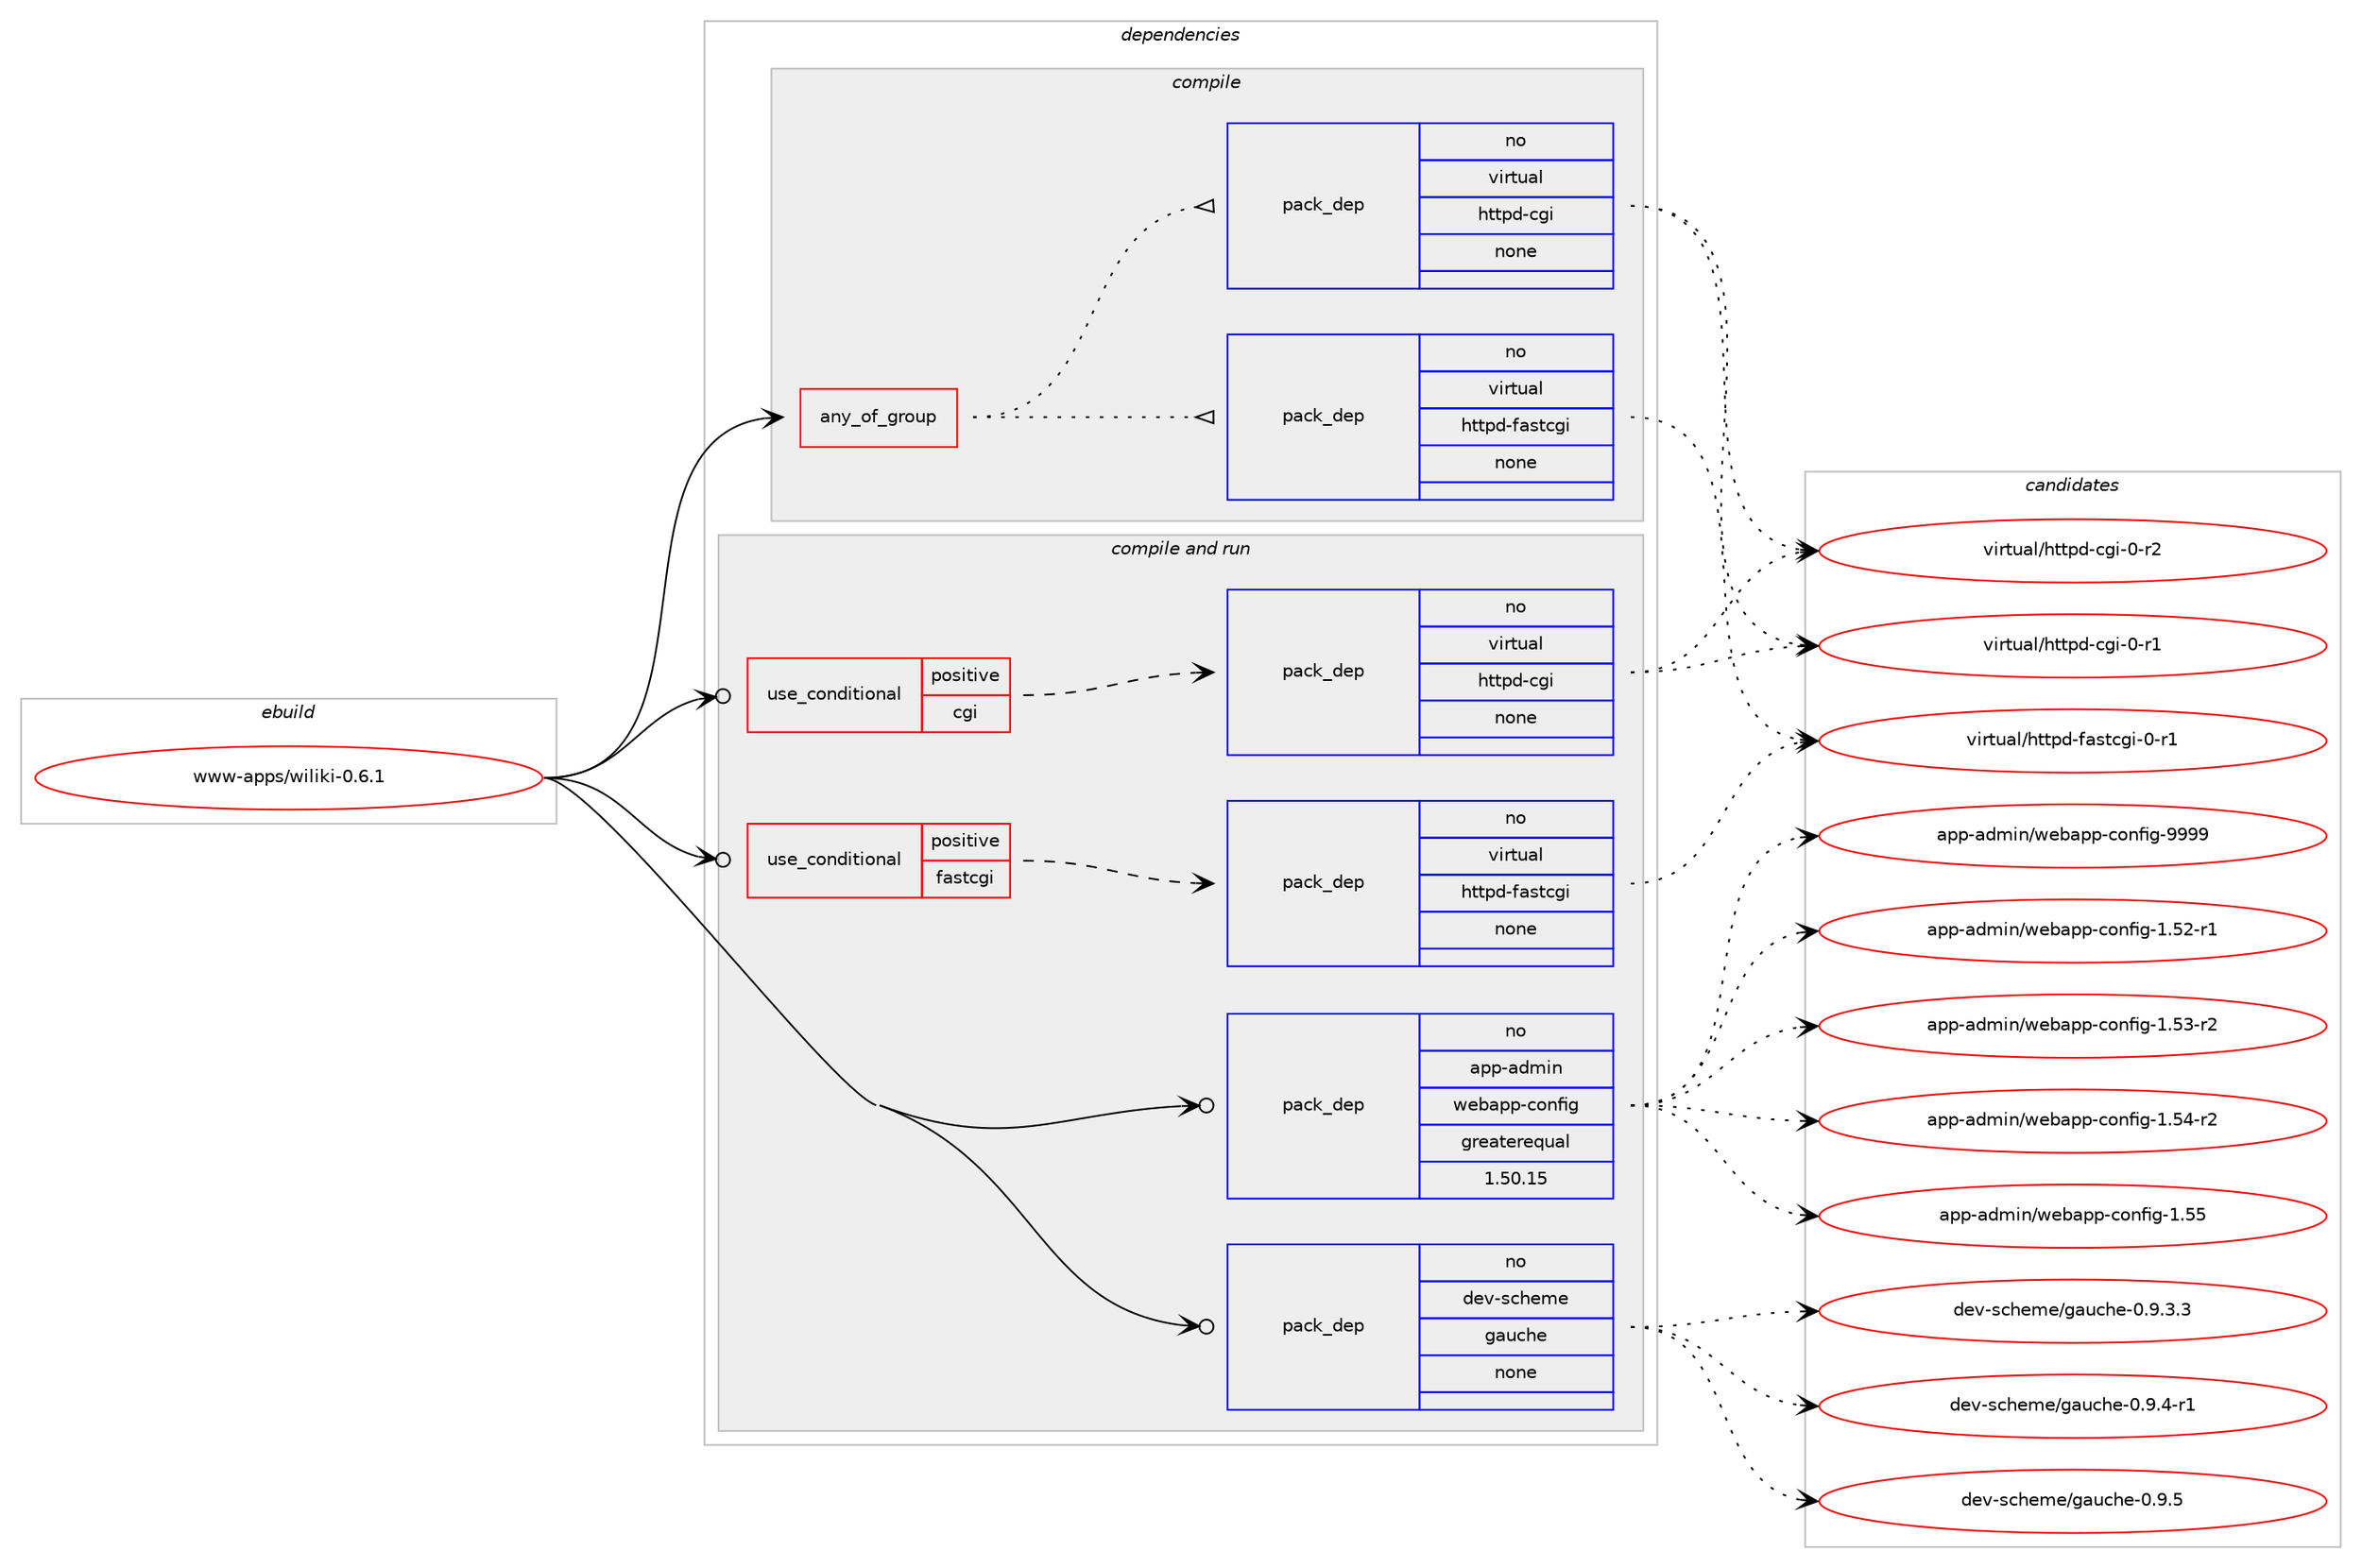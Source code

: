 digraph prolog {

# *************
# Graph options
# *************

newrank=true;
concentrate=true;
compound=true;
graph [rankdir=LR,fontname=Helvetica,fontsize=10,ranksep=1.5];#, ranksep=2.5, nodesep=0.2];
edge  [arrowhead=vee];
node  [fontname=Helvetica,fontsize=10];

# **********
# The ebuild
# **********

subgraph cluster_leftcol {
color=gray;
rank=same;
label=<<i>ebuild</i>>;
id [label="www-apps/wiliki-0.6.1", color=red, width=4, href="../www-apps/wiliki-0.6.1.svg"];
}

# ****************
# The dependencies
# ****************

subgraph cluster_midcol {
color=gray;
label=<<i>dependencies</i>>;
subgraph cluster_compile {
fillcolor="#eeeeee";
style=filled;
label=<<i>compile</i>>;
subgraph any8870 {
dependency502882 [label=<<TABLE BORDER="0" CELLBORDER="1" CELLSPACING="0" CELLPADDING="4"><TR><TD CELLPADDING="10">any_of_group</TD></TR></TABLE>>, shape=none, color=red];subgraph pack373892 {
dependency502883 [label=<<TABLE BORDER="0" CELLBORDER="1" CELLSPACING="0" CELLPADDING="4" WIDTH="220"><TR><TD ROWSPAN="6" CELLPADDING="30">pack_dep</TD></TR><TR><TD WIDTH="110">no</TD></TR><TR><TD>virtual</TD></TR><TR><TD>httpd-cgi</TD></TR><TR><TD>none</TD></TR><TR><TD></TD></TR></TABLE>>, shape=none, color=blue];
}
dependency502882:e -> dependency502883:w [weight=20,style="dotted",arrowhead="oinv"];
subgraph pack373893 {
dependency502884 [label=<<TABLE BORDER="0" CELLBORDER="1" CELLSPACING="0" CELLPADDING="4" WIDTH="220"><TR><TD ROWSPAN="6" CELLPADDING="30">pack_dep</TD></TR><TR><TD WIDTH="110">no</TD></TR><TR><TD>virtual</TD></TR><TR><TD>httpd-fastcgi</TD></TR><TR><TD>none</TD></TR><TR><TD></TD></TR></TABLE>>, shape=none, color=blue];
}
dependency502882:e -> dependency502884:w [weight=20,style="dotted",arrowhead="oinv"];
}
id:e -> dependency502882:w [weight=20,style="solid",arrowhead="vee"];
}
subgraph cluster_compileandrun {
fillcolor="#eeeeee";
style=filled;
label=<<i>compile and run</i>>;
subgraph cond119792 {
dependency502885 [label=<<TABLE BORDER="0" CELLBORDER="1" CELLSPACING="0" CELLPADDING="4"><TR><TD ROWSPAN="3" CELLPADDING="10">use_conditional</TD></TR><TR><TD>positive</TD></TR><TR><TD>cgi</TD></TR></TABLE>>, shape=none, color=red];
subgraph pack373894 {
dependency502886 [label=<<TABLE BORDER="0" CELLBORDER="1" CELLSPACING="0" CELLPADDING="4" WIDTH="220"><TR><TD ROWSPAN="6" CELLPADDING="30">pack_dep</TD></TR><TR><TD WIDTH="110">no</TD></TR><TR><TD>virtual</TD></TR><TR><TD>httpd-cgi</TD></TR><TR><TD>none</TD></TR><TR><TD></TD></TR></TABLE>>, shape=none, color=blue];
}
dependency502885:e -> dependency502886:w [weight=20,style="dashed",arrowhead="vee"];
}
id:e -> dependency502885:w [weight=20,style="solid",arrowhead="odotvee"];
subgraph cond119793 {
dependency502887 [label=<<TABLE BORDER="0" CELLBORDER="1" CELLSPACING="0" CELLPADDING="4"><TR><TD ROWSPAN="3" CELLPADDING="10">use_conditional</TD></TR><TR><TD>positive</TD></TR><TR><TD>fastcgi</TD></TR></TABLE>>, shape=none, color=red];
subgraph pack373895 {
dependency502888 [label=<<TABLE BORDER="0" CELLBORDER="1" CELLSPACING="0" CELLPADDING="4" WIDTH="220"><TR><TD ROWSPAN="6" CELLPADDING="30">pack_dep</TD></TR><TR><TD WIDTH="110">no</TD></TR><TR><TD>virtual</TD></TR><TR><TD>httpd-fastcgi</TD></TR><TR><TD>none</TD></TR><TR><TD></TD></TR></TABLE>>, shape=none, color=blue];
}
dependency502887:e -> dependency502888:w [weight=20,style="dashed",arrowhead="vee"];
}
id:e -> dependency502887:w [weight=20,style="solid",arrowhead="odotvee"];
subgraph pack373896 {
dependency502889 [label=<<TABLE BORDER="0" CELLBORDER="1" CELLSPACING="0" CELLPADDING="4" WIDTH="220"><TR><TD ROWSPAN="6" CELLPADDING="30">pack_dep</TD></TR><TR><TD WIDTH="110">no</TD></TR><TR><TD>app-admin</TD></TR><TR><TD>webapp-config</TD></TR><TR><TD>greaterequal</TD></TR><TR><TD>1.50.15</TD></TR></TABLE>>, shape=none, color=blue];
}
id:e -> dependency502889:w [weight=20,style="solid",arrowhead="odotvee"];
subgraph pack373897 {
dependency502890 [label=<<TABLE BORDER="0" CELLBORDER="1" CELLSPACING="0" CELLPADDING="4" WIDTH="220"><TR><TD ROWSPAN="6" CELLPADDING="30">pack_dep</TD></TR><TR><TD WIDTH="110">no</TD></TR><TR><TD>dev-scheme</TD></TR><TR><TD>gauche</TD></TR><TR><TD>none</TD></TR><TR><TD></TD></TR></TABLE>>, shape=none, color=blue];
}
id:e -> dependency502890:w [weight=20,style="solid",arrowhead="odotvee"];
}
subgraph cluster_run {
fillcolor="#eeeeee";
style=filled;
label=<<i>run</i>>;
}
}

# **************
# The candidates
# **************

subgraph cluster_choices {
rank=same;
color=gray;
label=<<i>candidates</i>>;

subgraph choice373892 {
color=black;
nodesep=1;
choice1181051141161179710847104116116112100459910310545484511449 [label="virtual/httpd-cgi-0-r1", color=red, width=4,href="../virtual/httpd-cgi-0-r1.svg"];
choice1181051141161179710847104116116112100459910310545484511450 [label="virtual/httpd-cgi-0-r2", color=red, width=4,href="../virtual/httpd-cgi-0-r2.svg"];
dependency502883:e -> choice1181051141161179710847104116116112100459910310545484511449:w [style=dotted,weight="100"];
dependency502883:e -> choice1181051141161179710847104116116112100459910310545484511450:w [style=dotted,weight="100"];
}
subgraph choice373893 {
color=black;
nodesep=1;
choice118105114116117971084710411611611210045102971151169910310545484511449 [label="virtual/httpd-fastcgi-0-r1", color=red, width=4,href="../virtual/httpd-fastcgi-0-r1.svg"];
dependency502884:e -> choice118105114116117971084710411611611210045102971151169910310545484511449:w [style=dotted,weight="100"];
}
subgraph choice373894 {
color=black;
nodesep=1;
choice1181051141161179710847104116116112100459910310545484511449 [label="virtual/httpd-cgi-0-r1", color=red, width=4,href="../virtual/httpd-cgi-0-r1.svg"];
choice1181051141161179710847104116116112100459910310545484511450 [label="virtual/httpd-cgi-0-r2", color=red, width=4,href="../virtual/httpd-cgi-0-r2.svg"];
dependency502886:e -> choice1181051141161179710847104116116112100459910310545484511449:w [style=dotted,weight="100"];
dependency502886:e -> choice1181051141161179710847104116116112100459910310545484511450:w [style=dotted,weight="100"];
}
subgraph choice373895 {
color=black;
nodesep=1;
choice118105114116117971084710411611611210045102971151169910310545484511449 [label="virtual/httpd-fastcgi-0-r1", color=red, width=4,href="../virtual/httpd-fastcgi-0-r1.svg"];
dependency502888:e -> choice118105114116117971084710411611611210045102971151169910310545484511449:w [style=dotted,weight="100"];
}
subgraph choice373896 {
color=black;
nodesep=1;
choice971121124597100109105110471191019897112112459911111010210510345494653504511449 [label="app-admin/webapp-config-1.52-r1", color=red, width=4,href="../app-admin/webapp-config-1.52-r1.svg"];
choice971121124597100109105110471191019897112112459911111010210510345494653514511450 [label="app-admin/webapp-config-1.53-r2", color=red, width=4,href="../app-admin/webapp-config-1.53-r2.svg"];
choice971121124597100109105110471191019897112112459911111010210510345494653524511450 [label="app-admin/webapp-config-1.54-r2", color=red, width=4,href="../app-admin/webapp-config-1.54-r2.svg"];
choice97112112459710010910511047119101989711211245991111101021051034549465353 [label="app-admin/webapp-config-1.55", color=red, width=4,href="../app-admin/webapp-config-1.55.svg"];
choice97112112459710010910511047119101989711211245991111101021051034557575757 [label="app-admin/webapp-config-9999", color=red, width=4,href="../app-admin/webapp-config-9999.svg"];
dependency502889:e -> choice971121124597100109105110471191019897112112459911111010210510345494653504511449:w [style=dotted,weight="100"];
dependency502889:e -> choice971121124597100109105110471191019897112112459911111010210510345494653514511450:w [style=dotted,weight="100"];
dependency502889:e -> choice971121124597100109105110471191019897112112459911111010210510345494653524511450:w [style=dotted,weight="100"];
dependency502889:e -> choice97112112459710010910511047119101989711211245991111101021051034549465353:w [style=dotted,weight="100"];
dependency502889:e -> choice97112112459710010910511047119101989711211245991111101021051034557575757:w [style=dotted,weight="100"];
}
subgraph choice373897 {
color=black;
nodesep=1;
choice10010111845115991041011091014710397117991041014548465746514651 [label="dev-scheme/gauche-0.9.3.3", color=red, width=4,href="../dev-scheme/gauche-0.9.3.3.svg"];
choice10010111845115991041011091014710397117991041014548465746524511449 [label="dev-scheme/gauche-0.9.4-r1", color=red, width=4,href="../dev-scheme/gauche-0.9.4-r1.svg"];
choice1001011184511599104101109101471039711799104101454846574653 [label="dev-scheme/gauche-0.9.5", color=red, width=4,href="../dev-scheme/gauche-0.9.5.svg"];
dependency502890:e -> choice10010111845115991041011091014710397117991041014548465746514651:w [style=dotted,weight="100"];
dependency502890:e -> choice10010111845115991041011091014710397117991041014548465746524511449:w [style=dotted,weight="100"];
dependency502890:e -> choice1001011184511599104101109101471039711799104101454846574653:w [style=dotted,weight="100"];
}
}

}

